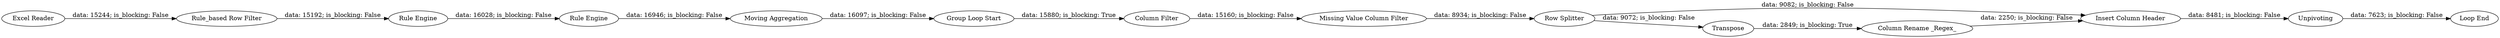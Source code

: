 digraph {
	"2911400897711102965_39" [label="Rule_based Row Filter"]
	"-2607253477076050545_49" [label="Loop End"]
	"-2607253477076050545_43" [label="Group Loop Start"]
	"-2607253477076050545_10" [label="Excel Reader"]
	"-5280865441606850878_46" [label="Insert Column Header"]
	"-5280865441606850878_53" [label="Missing Value Column Filter"]
	"2911400897711102965_42" [label="Moving Aggregation"]
	"-5280865441606850878_45" [label=Transpose]
	"-2607253477076050545_50" [label=Unpivoting]
	"2911400897711102965_51" [label="Rule Engine"]
	"-5280865441606850878_44" [label="Row Splitter"]
	"2911400897711102965_41" [label="Rule Engine"]
	"-5280865441606850878_48" [label="Column Filter"]
	"-5280865441606850878_52" [label="Column Rename _Regex_"]
	"-2607253477076050545_50" -> "-2607253477076050545_49" [label="data: 7623; is_blocking: False"]
	"2911400897711102965_39" -> "2911400897711102965_51" [label="data: 15192; is_blocking: False"]
	"2911400897711102965_42" -> "-2607253477076050545_43" [label="data: 16097; is_blocking: False"]
	"-5280865441606850878_44" -> "-5280865441606850878_46" [label="data: 9082; is_blocking: False"]
	"-2607253477076050545_43" -> "-5280865441606850878_48" [label="data: 15880; is_blocking: True"]
	"2911400897711102965_51" -> "2911400897711102965_41" [label="data: 16028; is_blocking: False"]
	"-5280865441606850878_44" -> "-5280865441606850878_45" [label="data: 9072; is_blocking: False"]
	"-5280865441606850878_52" -> "-5280865441606850878_46" [label="data: 2250; is_blocking: False"]
	"-5280865441606850878_48" -> "-5280865441606850878_53" [label="data: 15160; is_blocking: False"]
	"-2607253477076050545_10" -> "2911400897711102965_39" [label="data: 15244; is_blocking: False"]
	"-5280865441606850878_45" -> "-5280865441606850878_52" [label="data: 2849; is_blocking: True"]
	"-5280865441606850878_46" -> "-2607253477076050545_50" [label="data: 8481; is_blocking: False"]
	"2911400897711102965_41" -> "2911400897711102965_42" [label="data: 16946; is_blocking: False"]
	"-5280865441606850878_53" -> "-5280865441606850878_44" [label="data: 8934; is_blocking: False"]
	rankdir=LR
}
